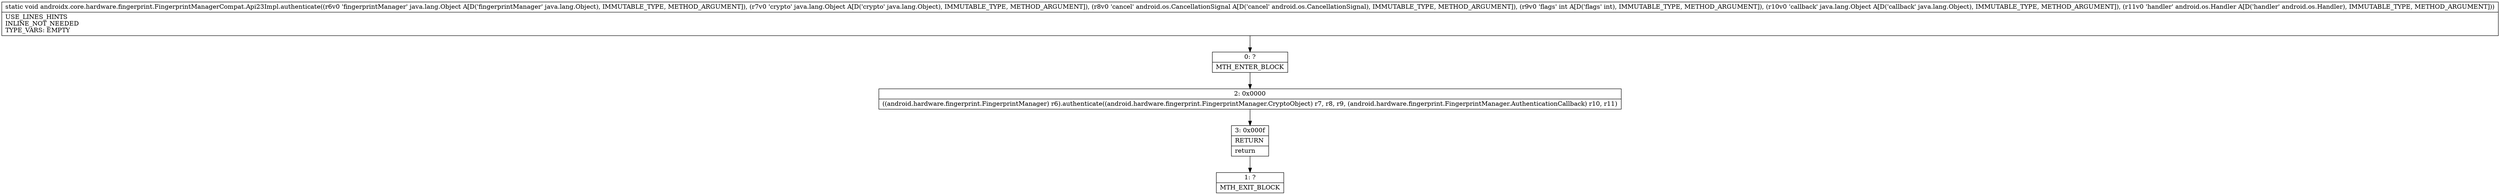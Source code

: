digraph "CFG forandroidx.core.hardware.fingerprint.FingerprintManagerCompat.Api23Impl.authenticate(Ljava\/lang\/Object;Ljava\/lang\/Object;Landroid\/os\/CancellationSignal;ILjava\/lang\/Object;Landroid\/os\/Handler;)V" {
Node_0 [shape=record,label="{0\:\ ?|MTH_ENTER_BLOCK\l}"];
Node_2 [shape=record,label="{2\:\ 0x0000|((android.hardware.fingerprint.FingerprintManager) r6).authenticate((android.hardware.fingerprint.FingerprintManager.CryptoObject) r7, r8, r9, (android.hardware.fingerprint.FingerprintManager.AuthenticationCallback) r10, r11)\l}"];
Node_3 [shape=record,label="{3\:\ 0x000f|RETURN\l|return\l}"];
Node_1 [shape=record,label="{1\:\ ?|MTH_EXIT_BLOCK\l}"];
MethodNode[shape=record,label="{static void androidx.core.hardware.fingerprint.FingerprintManagerCompat.Api23Impl.authenticate((r6v0 'fingerprintManager' java.lang.Object A[D('fingerprintManager' java.lang.Object), IMMUTABLE_TYPE, METHOD_ARGUMENT]), (r7v0 'crypto' java.lang.Object A[D('crypto' java.lang.Object), IMMUTABLE_TYPE, METHOD_ARGUMENT]), (r8v0 'cancel' android.os.CancellationSignal A[D('cancel' android.os.CancellationSignal), IMMUTABLE_TYPE, METHOD_ARGUMENT]), (r9v0 'flags' int A[D('flags' int), IMMUTABLE_TYPE, METHOD_ARGUMENT]), (r10v0 'callback' java.lang.Object A[D('callback' java.lang.Object), IMMUTABLE_TYPE, METHOD_ARGUMENT]), (r11v0 'handler' android.os.Handler A[D('handler' android.os.Handler), IMMUTABLE_TYPE, METHOD_ARGUMENT]))  | USE_LINES_HINTS\lINLINE_NOT_NEEDED\lTYPE_VARS: EMPTY\l}"];
MethodNode -> Node_0;Node_0 -> Node_2;
Node_2 -> Node_3;
Node_3 -> Node_1;
}


